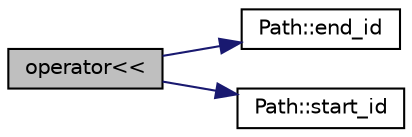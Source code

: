digraph "operator&lt;&lt;"
{
  edge [fontname="Helvetica",fontsize="10",labelfontname="Helvetica",labelfontsize="10"];
  node [fontname="Helvetica",fontsize="10",shape=record];
  rankdir="LR";
  Node65 [label="operator\<\<",height=0.2,width=0.4,color="black", fillcolor="grey75", style="filled", fontcolor="black"];
  Node65 -> Node66 [color="midnightblue",fontsize="10",style="solid",fontname="Helvetica"];
  Node66 [label="Path::end_id",height=0.2,width=0.4,color="black", fillcolor="white", style="filled",URL="$classPath.html#ad7eff4c127cba19f2052398089ac3b42"];
  Node65 -> Node67 [color="midnightblue",fontsize="10",style="solid",fontname="Helvetica"];
  Node67 [label="Path::start_id",height=0.2,width=0.4,color="black", fillcolor="white", style="filled",URL="$classPath.html#a969ad8937eb448f350193fd203ad97d2"];
}
